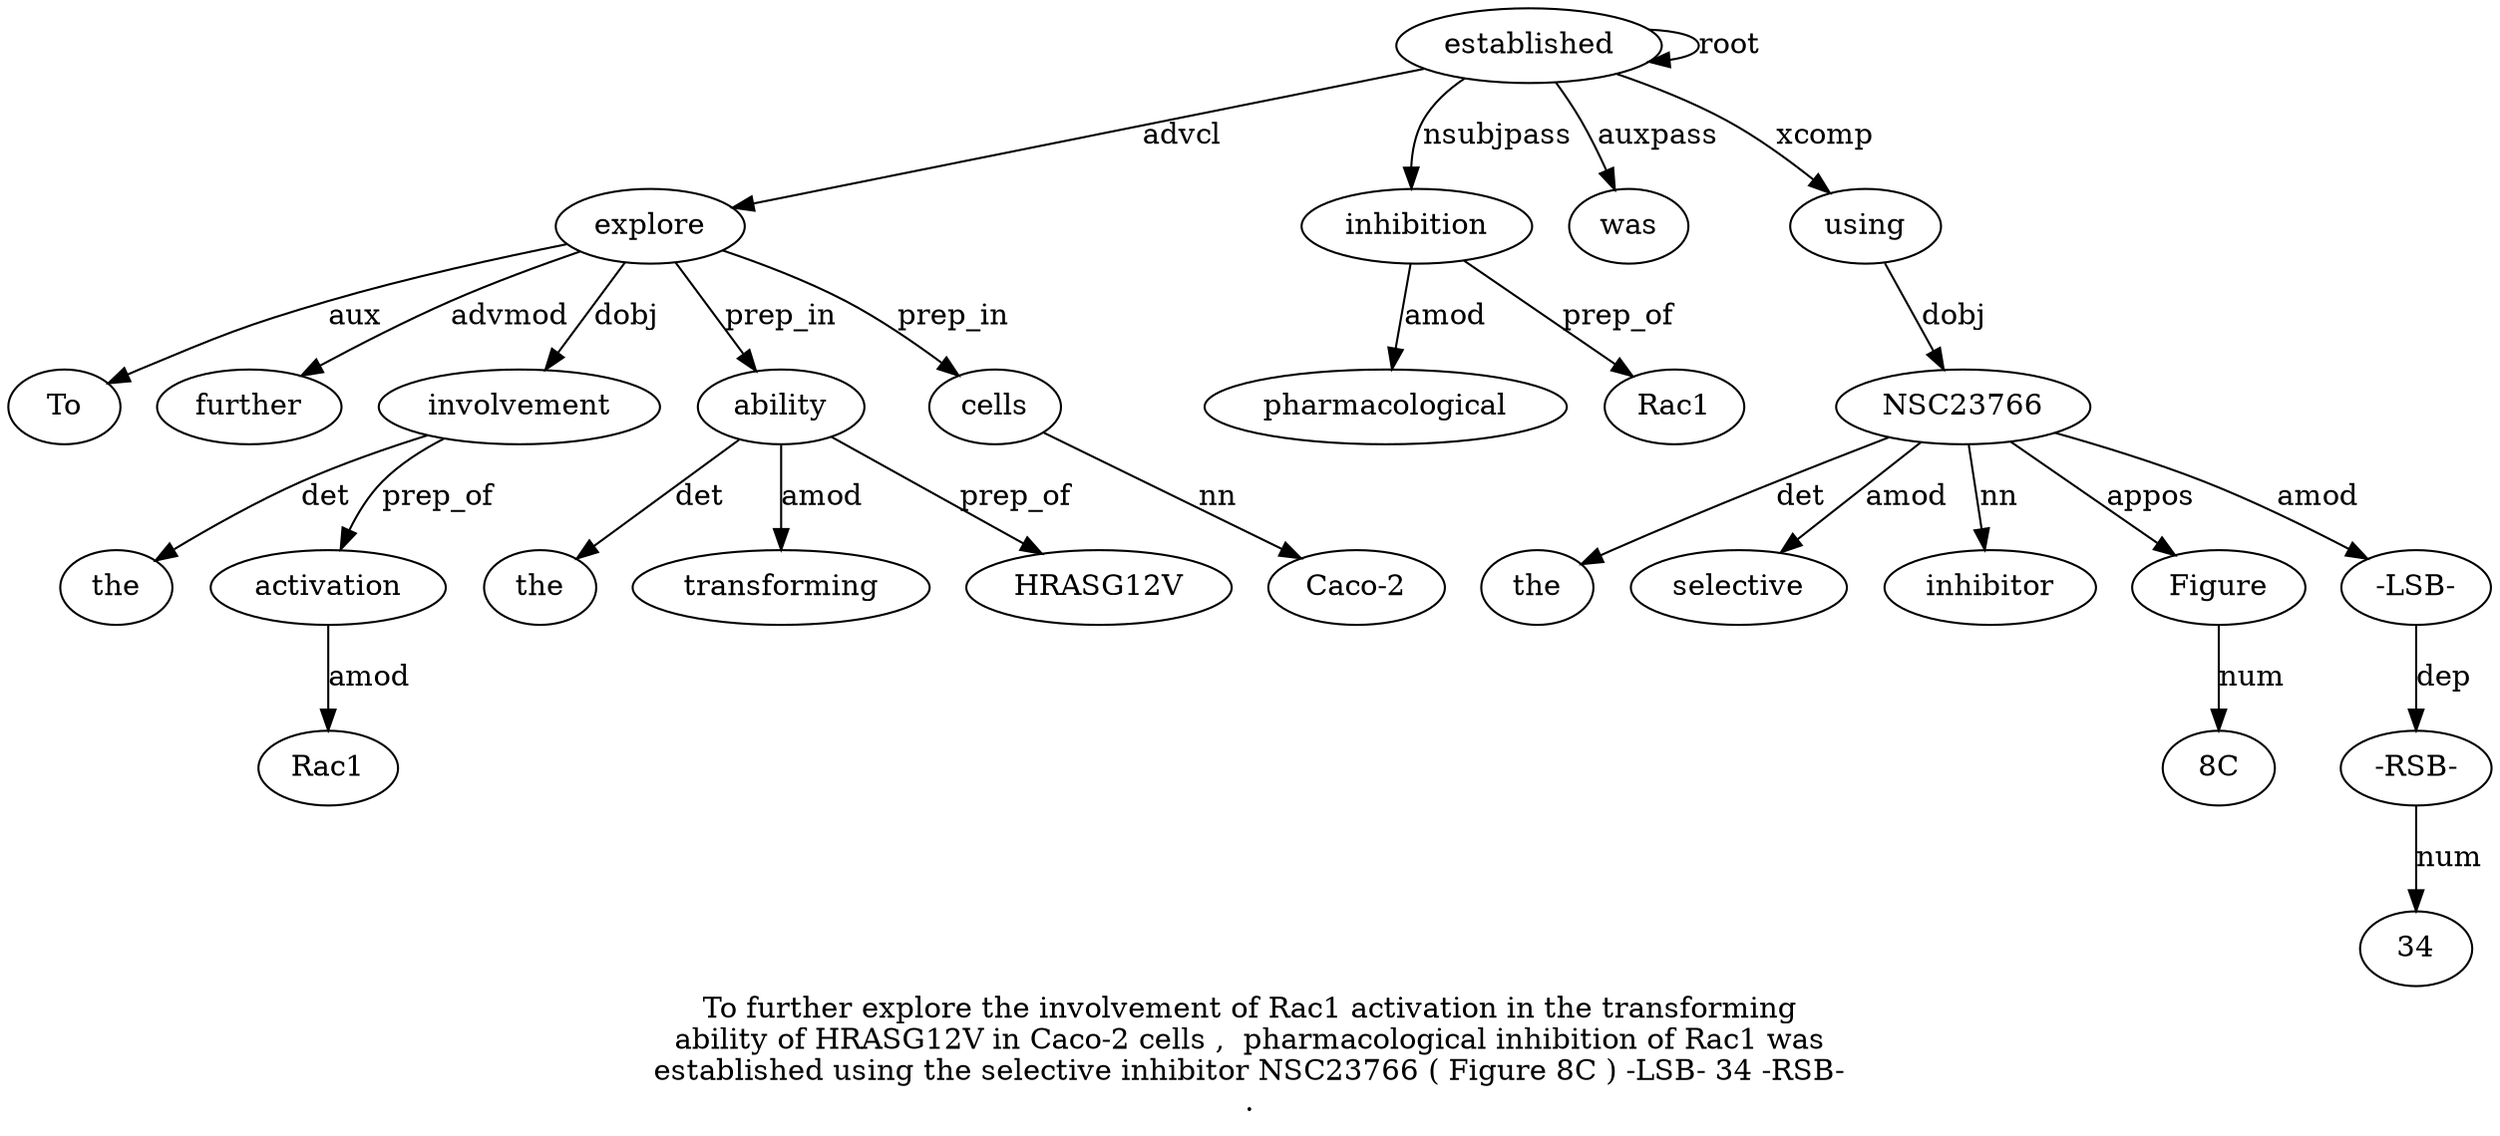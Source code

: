 digraph "To further explore the involvement of Rac1 activation in the transforming ability of HRASG12V in Caco-2 cells ,  pharmacological inhibition of Rac1 was established using the selective inhibitor NSC23766 ( Figure 8C ) -LSB- 34 -RSB- ." {
label="To further explore the involvement of Rac1 activation in the transforming
ability of HRASG12V in Caco-2 cells ,  pharmacological inhibition of Rac1 was
established using the selective inhibitor NSC23766 ( Figure 8C ) -LSB- 34 -RSB-
.";
explore3 [style=filled, fillcolor=white, label=explore];
To1 [style=filled, fillcolor=white, label=To];
explore3 -> To1  [label=aux];
further2 [style=filled, fillcolor=white, label=further];
explore3 -> further2  [label=advmod];
established24 [style=filled, fillcolor=white, label=established];
established24 -> explore3  [label=advcl];
involvement5 [style=filled, fillcolor=white, label=involvement];
the4 [style=filled, fillcolor=white, label=the];
involvement5 -> the4  [label=det];
explore3 -> involvement5  [label=dobj];
activation8 [style=filled, fillcolor=white, label=activation];
Rac17 [style=filled, fillcolor=white, label=Rac1];
activation8 -> Rac17  [label=amod];
involvement5 -> activation8  [label=prep_of];
ability12 [style=filled, fillcolor=white, label=ability];
the10 [style=filled, fillcolor=white, label=the];
ability12 -> the10  [label=det];
transforming11 [style=filled, fillcolor=white, label=transforming];
ability12 -> transforming11  [label=amod];
explore3 -> ability12  [label=prep_in];
HRASG12V14 [style=filled, fillcolor=white, label=HRASG12V];
ability12 -> HRASG12V14  [label=prep_of];
cells17 [style=filled, fillcolor=white, label=cells];
"Caco-216" [style=filled, fillcolor=white, label="Caco-2"];
cells17 -> "Caco-216"  [label=nn];
explore3 -> cells17  [label=prep_in];
inhibition20 [style=filled, fillcolor=white, label=inhibition];
pharmacological19 [style=filled, fillcolor=white, label=pharmacological];
inhibition20 -> pharmacological19  [label=amod];
established24 -> inhibition20  [label=nsubjpass];
Rac122 [style=filled, fillcolor=white, label=Rac1];
inhibition20 -> Rac122  [label=prep_of];
was23 [style=filled, fillcolor=white, label=was];
established24 -> was23  [label=auxpass];
established24 -> established24  [label=root];
using25 [style=filled, fillcolor=white, label=using];
established24 -> using25  [label=xcomp];
NSC2376629 [style=filled, fillcolor=white, label=NSC23766];
the26 [style=filled, fillcolor=white, label=the];
NSC2376629 -> the26  [label=det];
selective27 [style=filled, fillcolor=white, label=selective];
NSC2376629 -> selective27  [label=amod];
inhibitor28 [style=filled, fillcolor=white, label=inhibitor];
NSC2376629 -> inhibitor28  [label=nn];
using25 -> NSC2376629  [label=dobj];
Figure31 [style=filled, fillcolor=white, label=Figure];
NSC2376629 -> Figure31  [label=appos];
"8C32" [style=filled, fillcolor=white, label="8C"];
Figure31 -> "8C32"  [label=num];
"-LSB-34" [style=filled, fillcolor=white, label="-LSB-"];
NSC2376629 -> "-LSB-34"  [label=amod];
"-RSB-36" [style=filled, fillcolor=white, label="-RSB-"];
3435 [style=filled, fillcolor=white, label=34];
"-RSB-36" -> 3435  [label=num];
"-LSB-34" -> "-RSB-36"  [label=dep];
}
